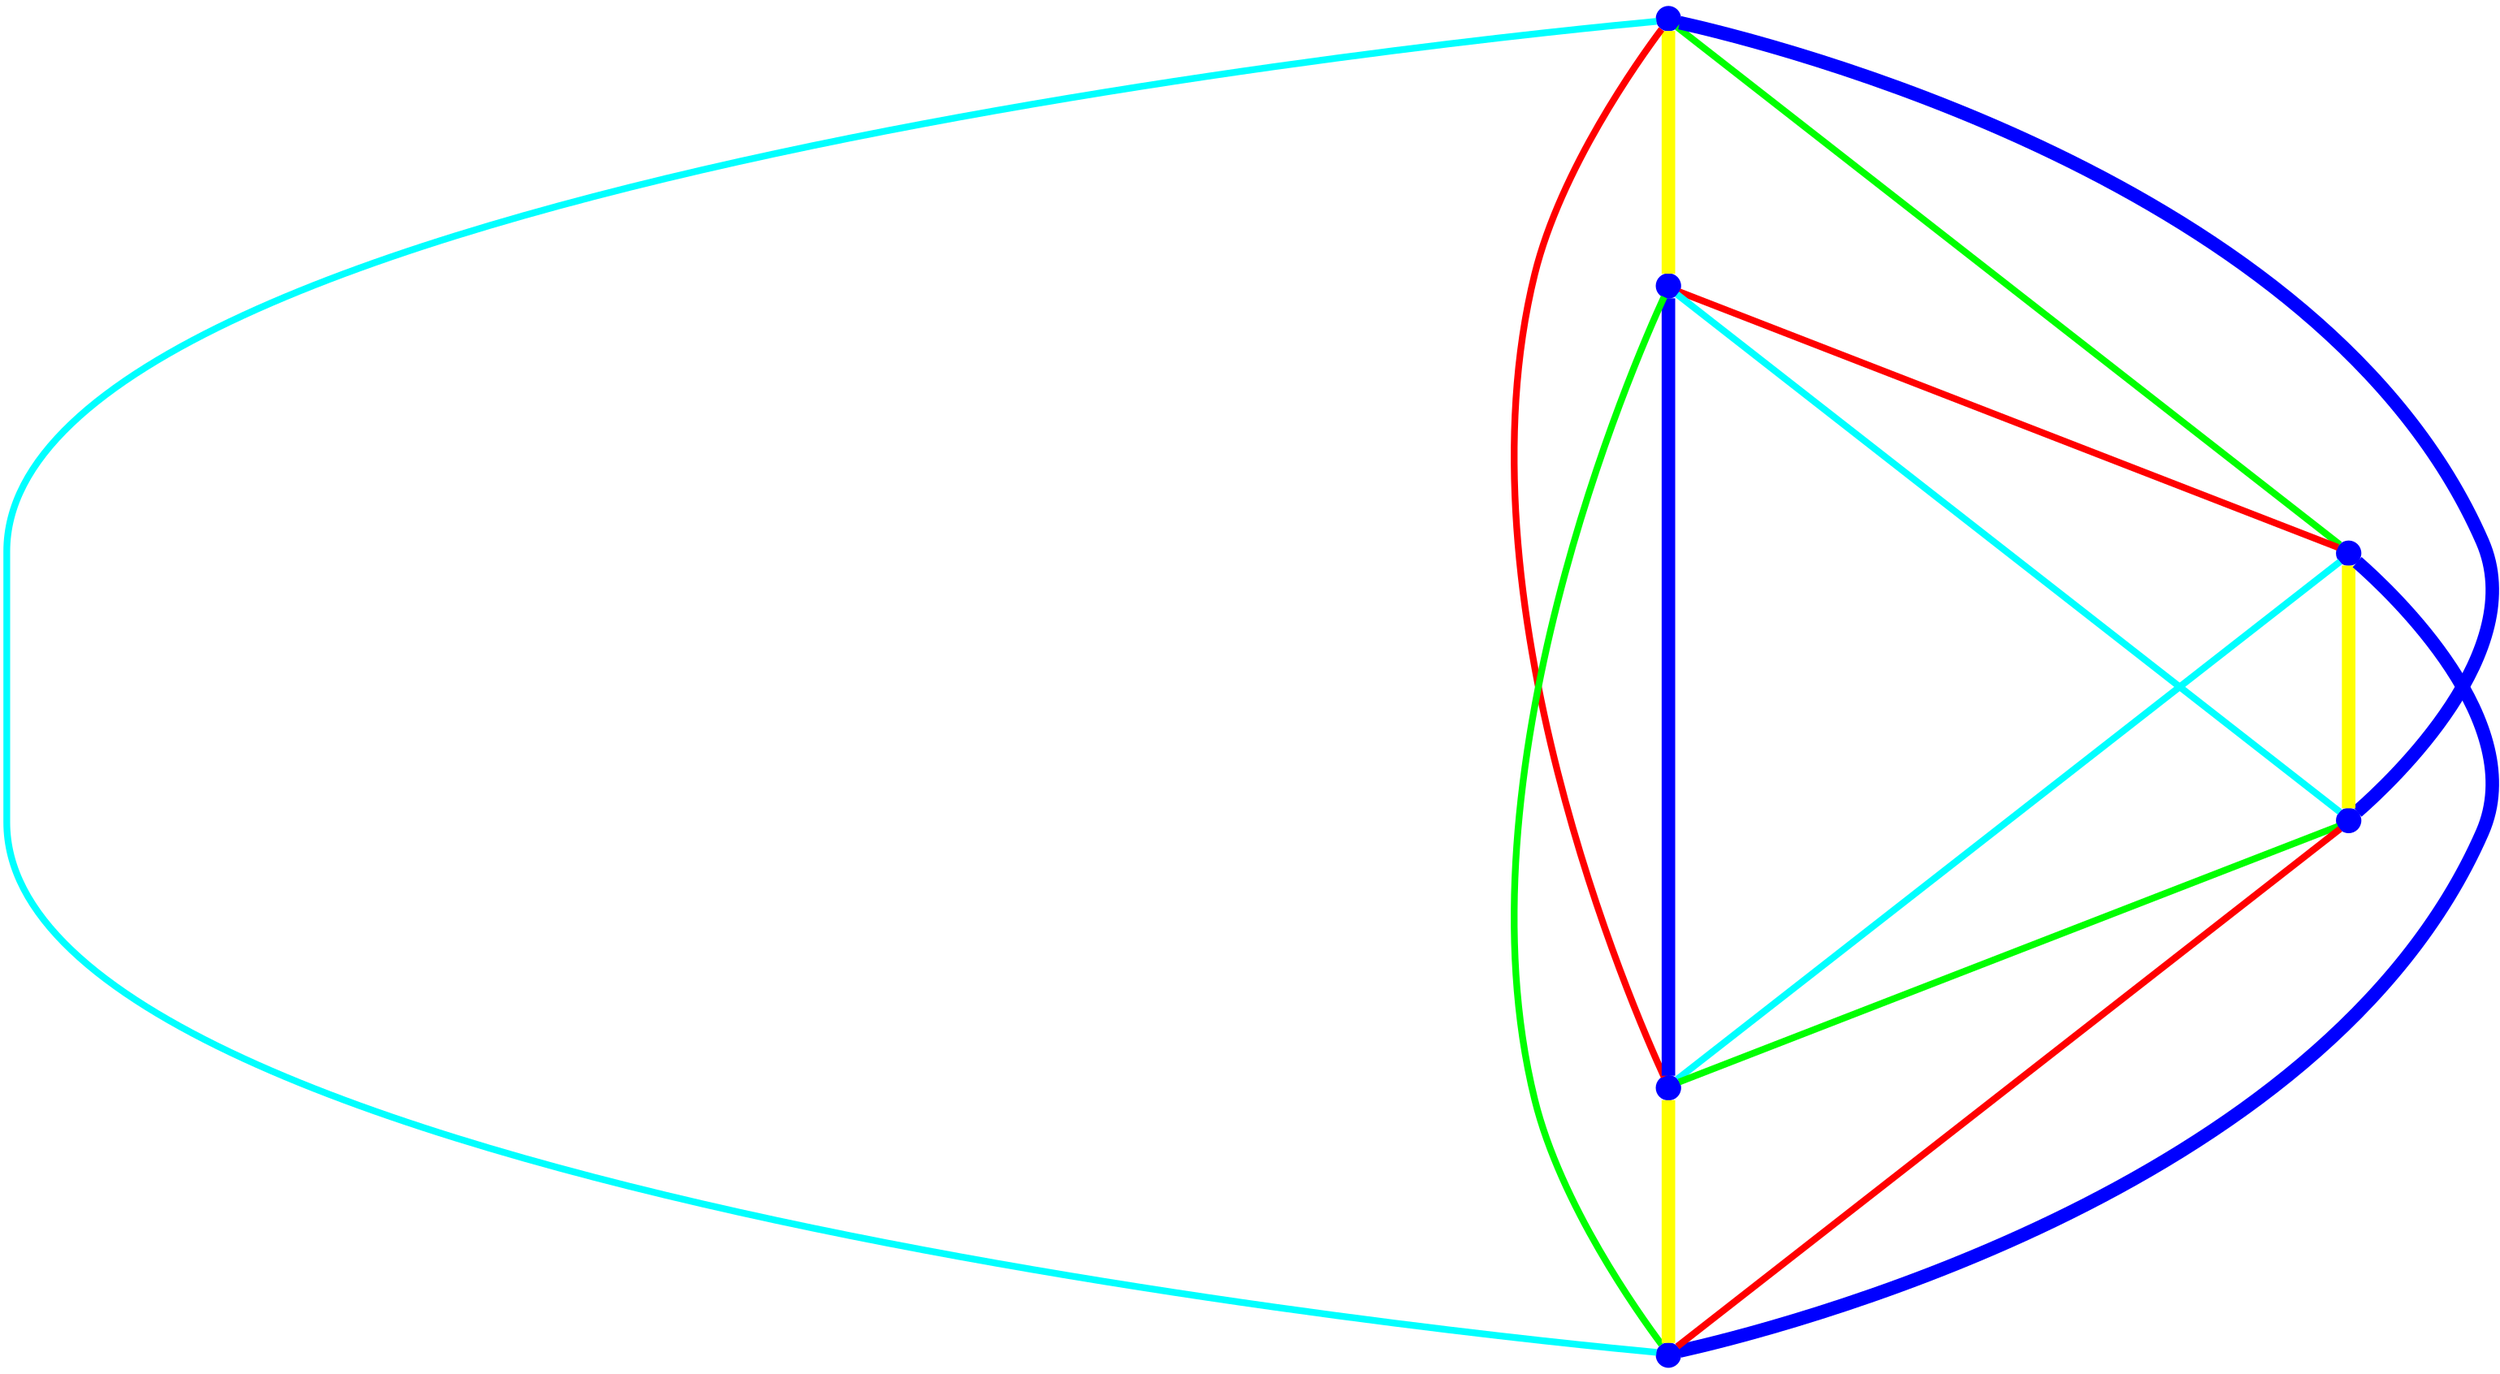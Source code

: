 graph {
ranksep=2
nodesep=2
node [label="" shape=circle style=filled fixedsize=true color=blue fillcolor=blue width=0.2];
"1" -- "2" [style="solid",penwidth="8",color="yellow"];
"1" -- "3" [style="solid",penwidth="4",color="green"];
"1" -- "4" [style="solid",penwidth="8",color="blue"];
"1" -- "5" [style="solid",penwidth="4",color="red"];
"1" -- "6" [style="solid",penwidth="4",color="cyan"];
"2" -- "3" [style="solid",penwidth="4",color="red"];
"2" -- "4" [style="solid",penwidth="4",color="cyan"];
"2" -- "5" [style="solid",penwidth="8",color="blue"];
"2" -- "6" [style="solid",penwidth="4",color="green"];
"3" -- "4" [style="solid",penwidth="8",color="yellow"];
"3" -- "5" [style="solid",penwidth="4",color="cyan"];
"3" -- "6" [style="solid",penwidth="8",color="blue"];
"4" -- "5" [style="solid",penwidth="4",color="green"];
"4" -- "6" [style="solid",penwidth="4",color="red"];
"5" -- "6" [style="solid",penwidth="8",color="yellow"];
}
